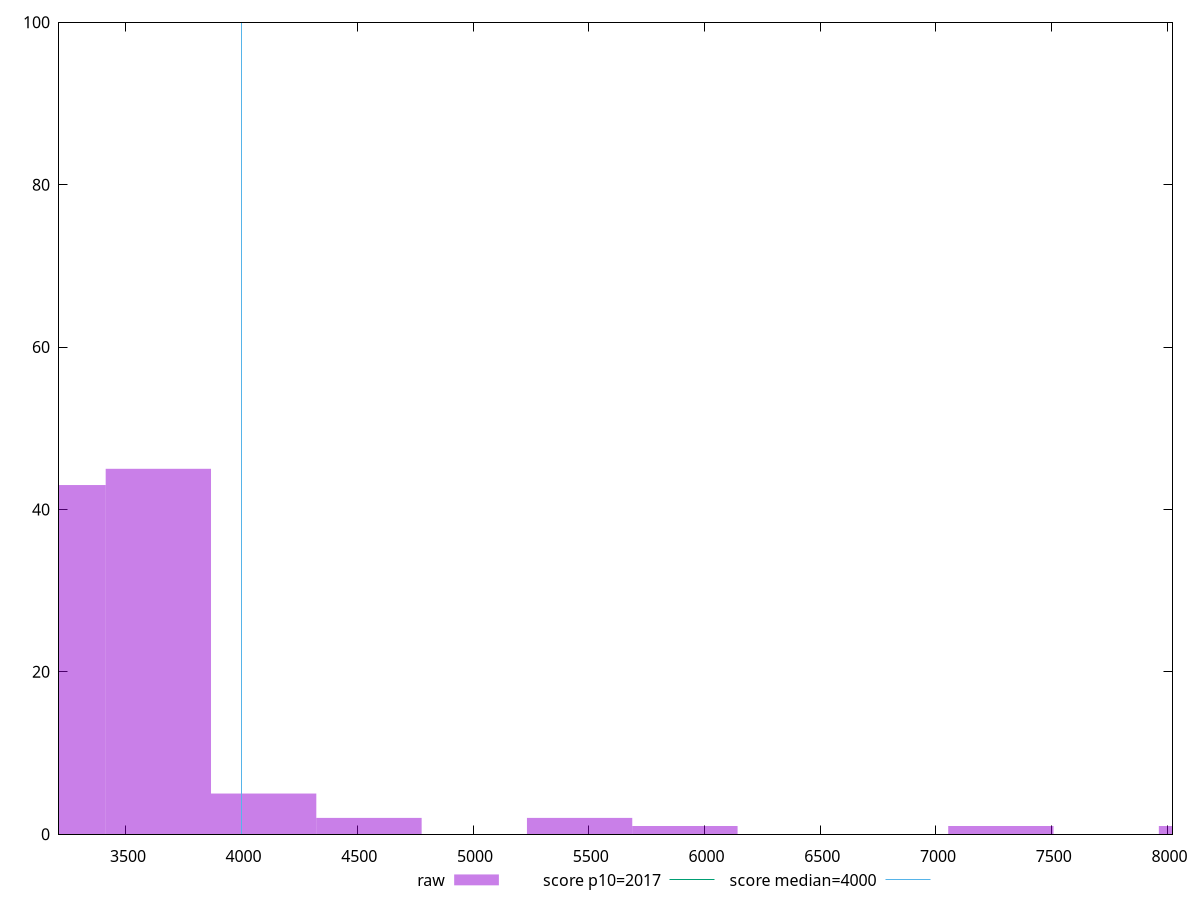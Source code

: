 reset

$raw <<EOF
3640.2138845922523 45
4095.240620166284 5
8190.481240332568 1
7280.4277691845045 1
5460.320826888378 2
3185.1871490182207 43
5915.34756246241 1
4550.267355740315 2
EOF

set key outside below
set boxwidth 455.02673557403153
set xrange [3211.007999999998:8021.96399999999]
set yrange [0:100]
set trange [0:100]
set style fill transparent solid 0.5 noborder

set parametric
set terminal svg size 640, 490 enhanced background rgb 'white'
set output "reprap/mainthread-work-breakdown/samples/pages+cached/raw/histogram.svg"

plot $raw title "raw" with boxes, \
     2017,t title "score p10=2017", \
     4000,t title "score median=4000"

reset
